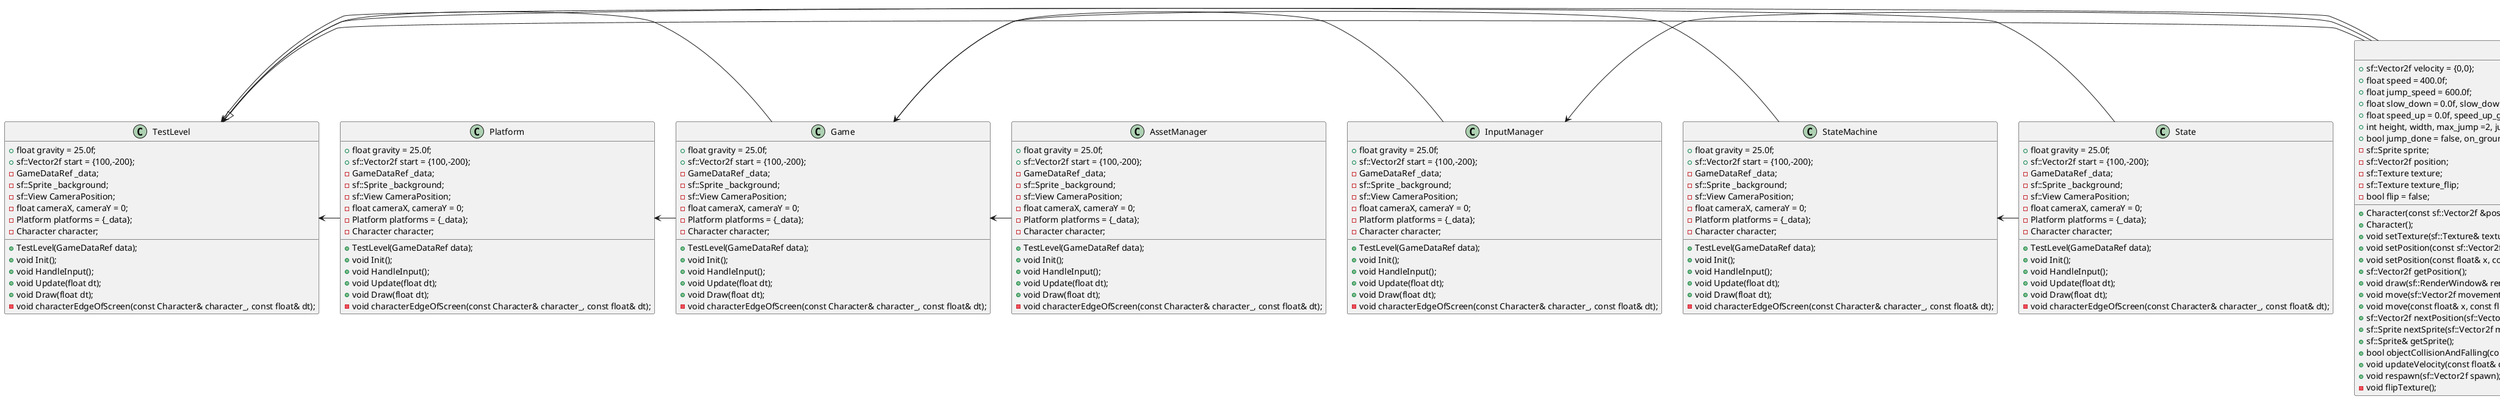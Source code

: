 @startuml

class Character{
'Public member variables'
+sf::Vector2f velocity = {0,0};
+float speed = 400.0f;
+float jump_speed = 600.0f;
+float slow_down = 0.0f, slow_down_ground = 40.0f, slow_down_air = 5.0f;
+float speed_up = 0.0f, speed_up_ground = 40.0f, speed_up_air = 30.0f;
+int height, width, max_jump =2, jump = 0;
+bool jump_done = false, on_ground = false;
'Public member funtions'
+Character(const sf::Vector2f &position, const sf::Texture &texture, const sf::Texture &texture_flip);
+Character();
+void setTexture(sf::Texture& texture_, sf::Texture &texture_flip_);
+void setPosition(const sf::Vector2f& position_);
+void setPosition(const float& x, const float& y);
+sf::Vector2f getPosition();
+void draw(sf::RenderWindow& renderWindow);
+void move(sf::Vector2f movement);
+void move(const float& x, const float& y);
+sf::Vector2f nextPosition(sf::Vector2f movement);
+sf::Sprite nextSprite(sf::Vector2f movement);
+sf::Sprite& getSprite();
+bool objectCollisionAndFalling(const sf::Sprite &object, const float& dt);
+void updateVelocity(const float& dt);
+void respawn(sf::Vector2f spawn);
'Private member variables'
-sf::Sprite sprite;
-sf::Vector2f position;
-sf::Texture texture;
-sf::Texture texture_flip;
-bool flip = false;
'Private member funtions'
-void flipTexture();
}

class TestLevel{
+float gravity = 25.0f;
+sf::Vector2f start = {100,-200};
+TestLevel(GameDataRef data);
+void Init();
+void HandleInput();
+void Update(float dt);
+void Draw(float dt);
-GameDataRef _data;
-sf::Sprite _background;
-sf::View CameraPosition;
-float cameraX, cameraY = 0;
-Platform platforms = {_data};
-Character character;
-void characterEdgeOfScreen(const Character& character_, const float& dt);
}

class State{
+float gravity = 25.0f;
+sf::Vector2f start = {100,-200};
+TestLevel(GameDataRef data);
+void Init();
+void HandleInput();
+void Update(float dt);
+void Draw(float dt);
-GameDataRef _data;
-sf::Sprite _background;
-sf::View CameraPosition;
-float cameraX, cameraY = 0;
-Platform platforms = {_data};
-Character character;
-void characterEdgeOfScreen(const Character& character_, const float& dt);

}

class Game{
+float gravity = 25.0f;
+sf::Vector2f start = {100,-200};
+TestLevel(GameDataRef data);
+void Init();
+void HandleInput();
+void Update(float dt);
+void Draw(float dt);
-GameDataRef _data;
-sf::Sprite _background;
-sf::View CameraPosition;
-float cameraX, cameraY = 0;
-Platform platforms = {_data};
-Character character;
-void characterEdgeOfScreen(const Character& character_, const float& dt);

}

class Platform{
+float gravity = 25.0f;
+sf::Vector2f start = {100,-200};
+TestLevel(GameDataRef data);
+void Init();
+void HandleInput();
+void Update(float dt);
+void Draw(float dt);
-GameDataRef _data;
-sf::Sprite _background;
-sf::View CameraPosition;
-float cameraX, cameraY = 0;
-Platform platforms = {_data};
-Character character;
-void characterEdgeOfScreen(const Character& character_, const float& dt);

}

class StateMachine{
+float gravity = 25.0f;
+sf::Vector2f start = {100,-200};
+TestLevel(GameDataRef data);
+void Init();
+void HandleInput();
+void Update(float dt);
+void Draw(float dt);
-GameDataRef _data;
-sf::Sprite _background;
-sf::View CameraPosition;
-float cameraX, cameraY = 0;
-Platform platforms = {_data};
-Character character;
-void characterEdgeOfScreen(const Character& character_, const float& dt);

}

class InputManager{
+float gravity = 25.0f;
+sf::Vector2f start = {100,-200};
+TestLevel(GameDataRef data);
+void Init();
+void HandleInput();
+void Update(float dt);
+void Draw(float dt);
-GameDataRef _data;
-sf::Sprite _background;
-sf::View CameraPosition;
-float cameraX, cameraY = 0;
-Platform platforms = {_data};
-Character character;
-void characterEdgeOfScreen(const Character& character_, const float& dt);

}

class AssetManager{
+float gravity = 25.0f;
+sf::Vector2f start = {100,-200};
+TestLevel(GameDataRef data);
+void Init();
+void HandleInput();
+void Update(float dt);
+void Draw(float dt);
-GameDataRef _data;
-sf::Sprite _background;
-sf::View CameraPosition;
-float cameraX, cameraY = 0;
-Platform platforms = {_data};
-Character character;
-void characterEdgeOfScreen(const Character& character_, const float& dt);

}

TestLevel <|-- Character
TestLevel <- State
TestLevel <- Game
TestLevel <- Character
TestLevel <- Platform

Game <- StateMachine
Game <- InputManager
Game <- AssetManager

InputManager <- Character

StateMachine <- State

Platform <- Game



@enduml